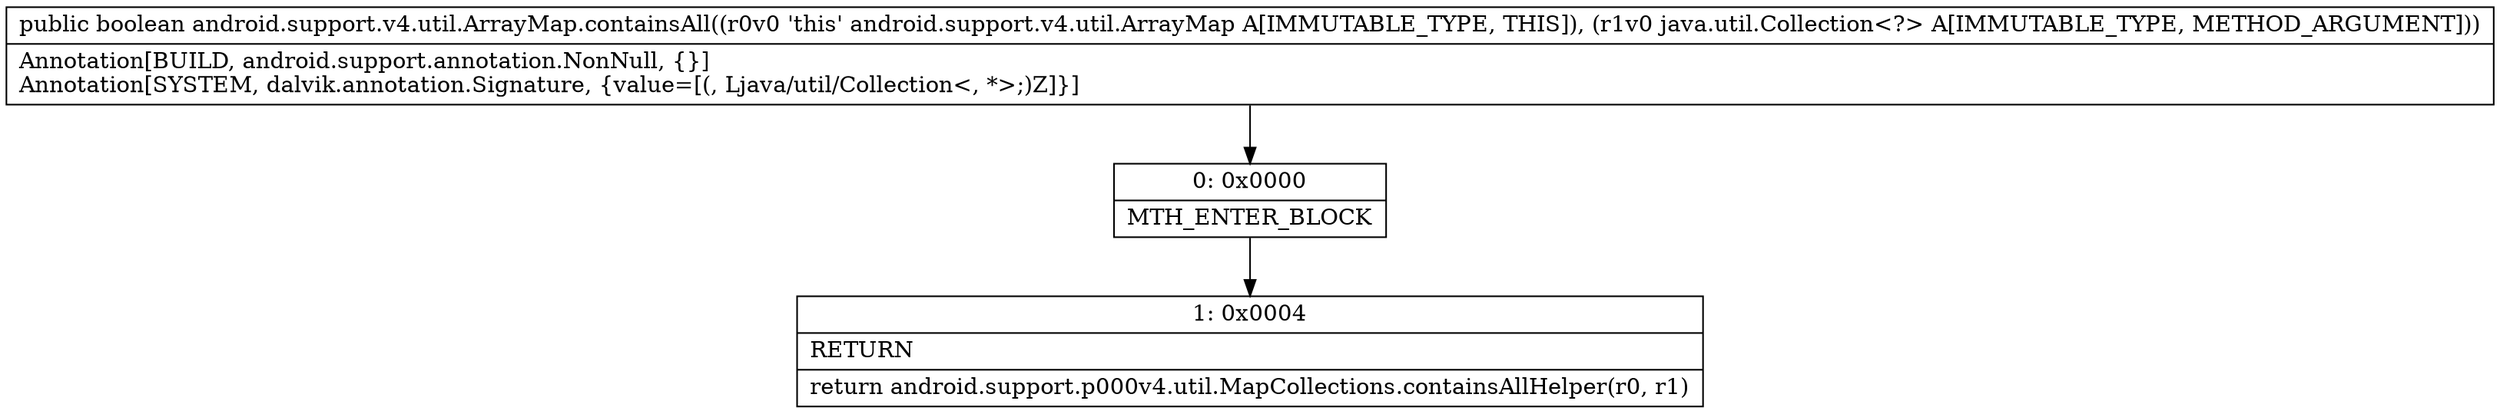 digraph "CFG forandroid.support.v4.util.ArrayMap.containsAll(Ljava\/util\/Collection;)Z" {
Node_0 [shape=record,label="{0\:\ 0x0000|MTH_ENTER_BLOCK\l}"];
Node_1 [shape=record,label="{1\:\ 0x0004|RETURN\l|return android.support.p000v4.util.MapCollections.containsAllHelper(r0, r1)\l}"];
MethodNode[shape=record,label="{public boolean android.support.v4.util.ArrayMap.containsAll((r0v0 'this' android.support.v4.util.ArrayMap A[IMMUTABLE_TYPE, THIS]), (r1v0 java.util.Collection\<?\> A[IMMUTABLE_TYPE, METHOD_ARGUMENT]))  | Annotation[BUILD, android.support.annotation.NonNull, \{\}]\lAnnotation[SYSTEM, dalvik.annotation.Signature, \{value=[(, Ljava\/util\/Collection\<, *\>;)Z]\}]\l}"];
MethodNode -> Node_0;
Node_0 -> Node_1;
}

